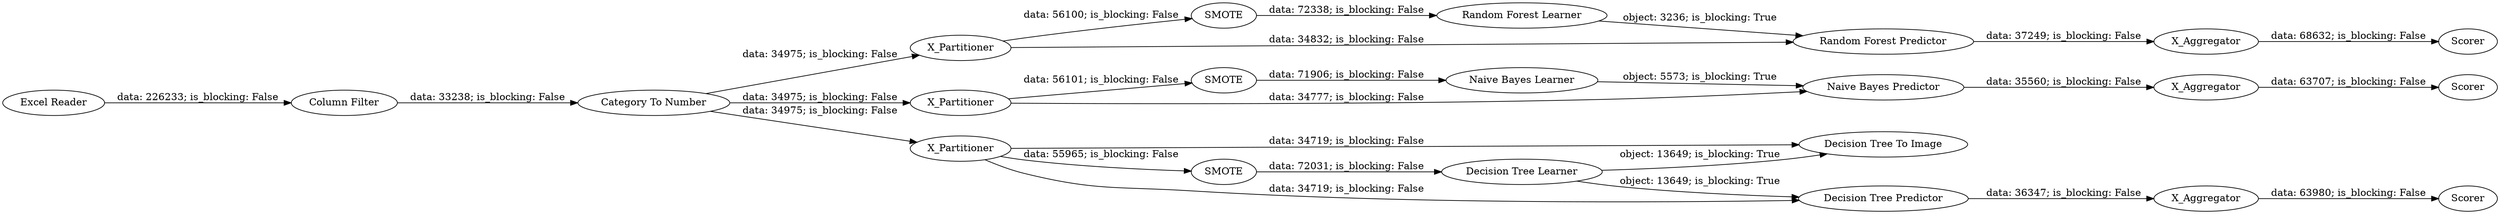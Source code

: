 digraph {
	"5603351081866395274_29" [label=SMOTE]
	"5603351081866395274_36" [label=X_Aggregator]
	"5603351081866395274_2" [label="Column Filter"]
	"5603351081866395274_33" [label=X_Partitioner]
	"5603351081866395274_10" [label="Category To Number"]
	"5603351081866395274_1" [label="Excel Reader"]
	"5603351081866395274_26" [label=X_Partitioner]
	"5603351081866395274_28" [label=Scorer]
	"5603351081866395274_35" [label="Random Forest Predictor"]
	"5603351081866395274_12" [label=X_Partitioner]
	"5603351081866395274_24" [label="Naive Bayes Predictor"]
	"5603351081866395274_4" [label="Decision Tree Predictor"]
	"5603351081866395274_31" [label="Decision Tree To Image"]
	"5603351081866395274_25" [label="Naive Bayes Learner"]
	"5603351081866395274_27" [label=X_Aggregator]
	"5603351081866395274_8" [label=X_Aggregator]
	"5603351081866395274_30" [label=SMOTE]
	"5603351081866395274_34" [label="Random Forest Learner"]
	"5603351081866395274_37" [label=Scorer]
	"5603351081866395274_32" [label=SMOTE]
	"5603351081866395274_5" [label="Decision Tree Learner"]
	"5603351081866395274_9" [label=Scorer]
	"5603351081866395274_12" -> "5603351081866395274_29" [label="data: 55965; is_blocking: False"]
	"5603351081866395274_12" -> "5603351081866395274_31" [label="data: 34719; is_blocking: False"]
	"5603351081866395274_26" -> "5603351081866395274_24" [label="data: 34777; is_blocking: False"]
	"5603351081866395274_27" -> "5603351081866395274_28" [label="data: 63707; is_blocking: False"]
	"5603351081866395274_33" -> "5603351081866395274_30" [label="data: 56100; is_blocking: False"]
	"5603351081866395274_5" -> "5603351081866395274_4" [label="object: 13649; is_blocking: True"]
	"5603351081866395274_24" -> "5603351081866395274_27" [label="data: 35560; is_blocking: False"]
	"5603351081866395274_33" -> "5603351081866395274_35" [label="data: 34832; is_blocking: False"]
	"5603351081866395274_32" -> "5603351081866395274_25" [label="data: 71906; is_blocking: False"]
	"5603351081866395274_4" -> "5603351081866395274_8" [label="data: 36347; is_blocking: False"]
	"5603351081866395274_26" -> "5603351081866395274_32" [label="data: 56101; is_blocking: False"]
	"5603351081866395274_8" -> "5603351081866395274_9" [label="data: 63980; is_blocking: False"]
	"5603351081866395274_29" -> "5603351081866395274_5" [label="data: 72031; is_blocking: False"]
	"5603351081866395274_36" -> "5603351081866395274_37" [label="data: 68632; is_blocking: False"]
	"5603351081866395274_2" -> "5603351081866395274_10" [label="data: 33238; is_blocking: False"]
	"5603351081866395274_34" -> "5603351081866395274_35" [label="object: 3236; is_blocking: True"]
	"5603351081866395274_12" -> "5603351081866395274_4" [label="data: 34719; is_blocking: False"]
	"5603351081866395274_10" -> "5603351081866395274_33" [label="data: 34975; is_blocking: False"]
	"5603351081866395274_10" -> "5603351081866395274_26" [label="data: 34975; is_blocking: False"]
	"5603351081866395274_1" -> "5603351081866395274_2" [label="data: 226233; is_blocking: False"]
	"5603351081866395274_30" -> "5603351081866395274_34" [label="data: 72338; is_blocking: False"]
	"5603351081866395274_10" -> "5603351081866395274_12" [label="data: 34975; is_blocking: False"]
	"5603351081866395274_5" -> "5603351081866395274_31" [label="object: 13649; is_blocking: True"]
	"5603351081866395274_35" -> "5603351081866395274_36" [label="data: 37249; is_blocking: False"]
	"5603351081866395274_25" -> "5603351081866395274_24" [label="object: 5573; is_blocking: True"]
	rankdir=LR
}
